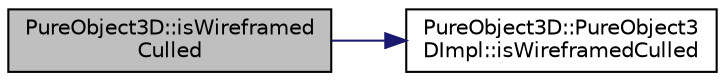 digraph "PureObject3D::isWireframedCulled"
{
 // LATEX_PDF_SIZE
  edge [fontname="Helvetica",fontsize="10",labelfontname="Helvetica",labelfontsize="10"];
  node [fontname="Helvetica",fontsize="10",shape=record];
  rankdir="LR";
  Node1 [label="PureObject3D::isWireframed\lCulled",height=0.2,width=0.4,color="black", fillcolor="grey75", style="filled", fontcolor="black",tooltip="Gets the wireframed culling state."];
  Node1 -> Node2 [color="midnightblue",fontsize="10",style="solid",fontname="Helvetica"];
  Node2 [label="PureObject3D::PureObject3\lDImpl::isWireframedCulled",height=0.2,width=0.4,color="black", fillcolor="white", style="filled",URL="$class_pure_object3_d_1_1_pure_object3_d_impl.html#acdc3d0bdcae7124015453d5cfa299576",tooltip=" "];
}
